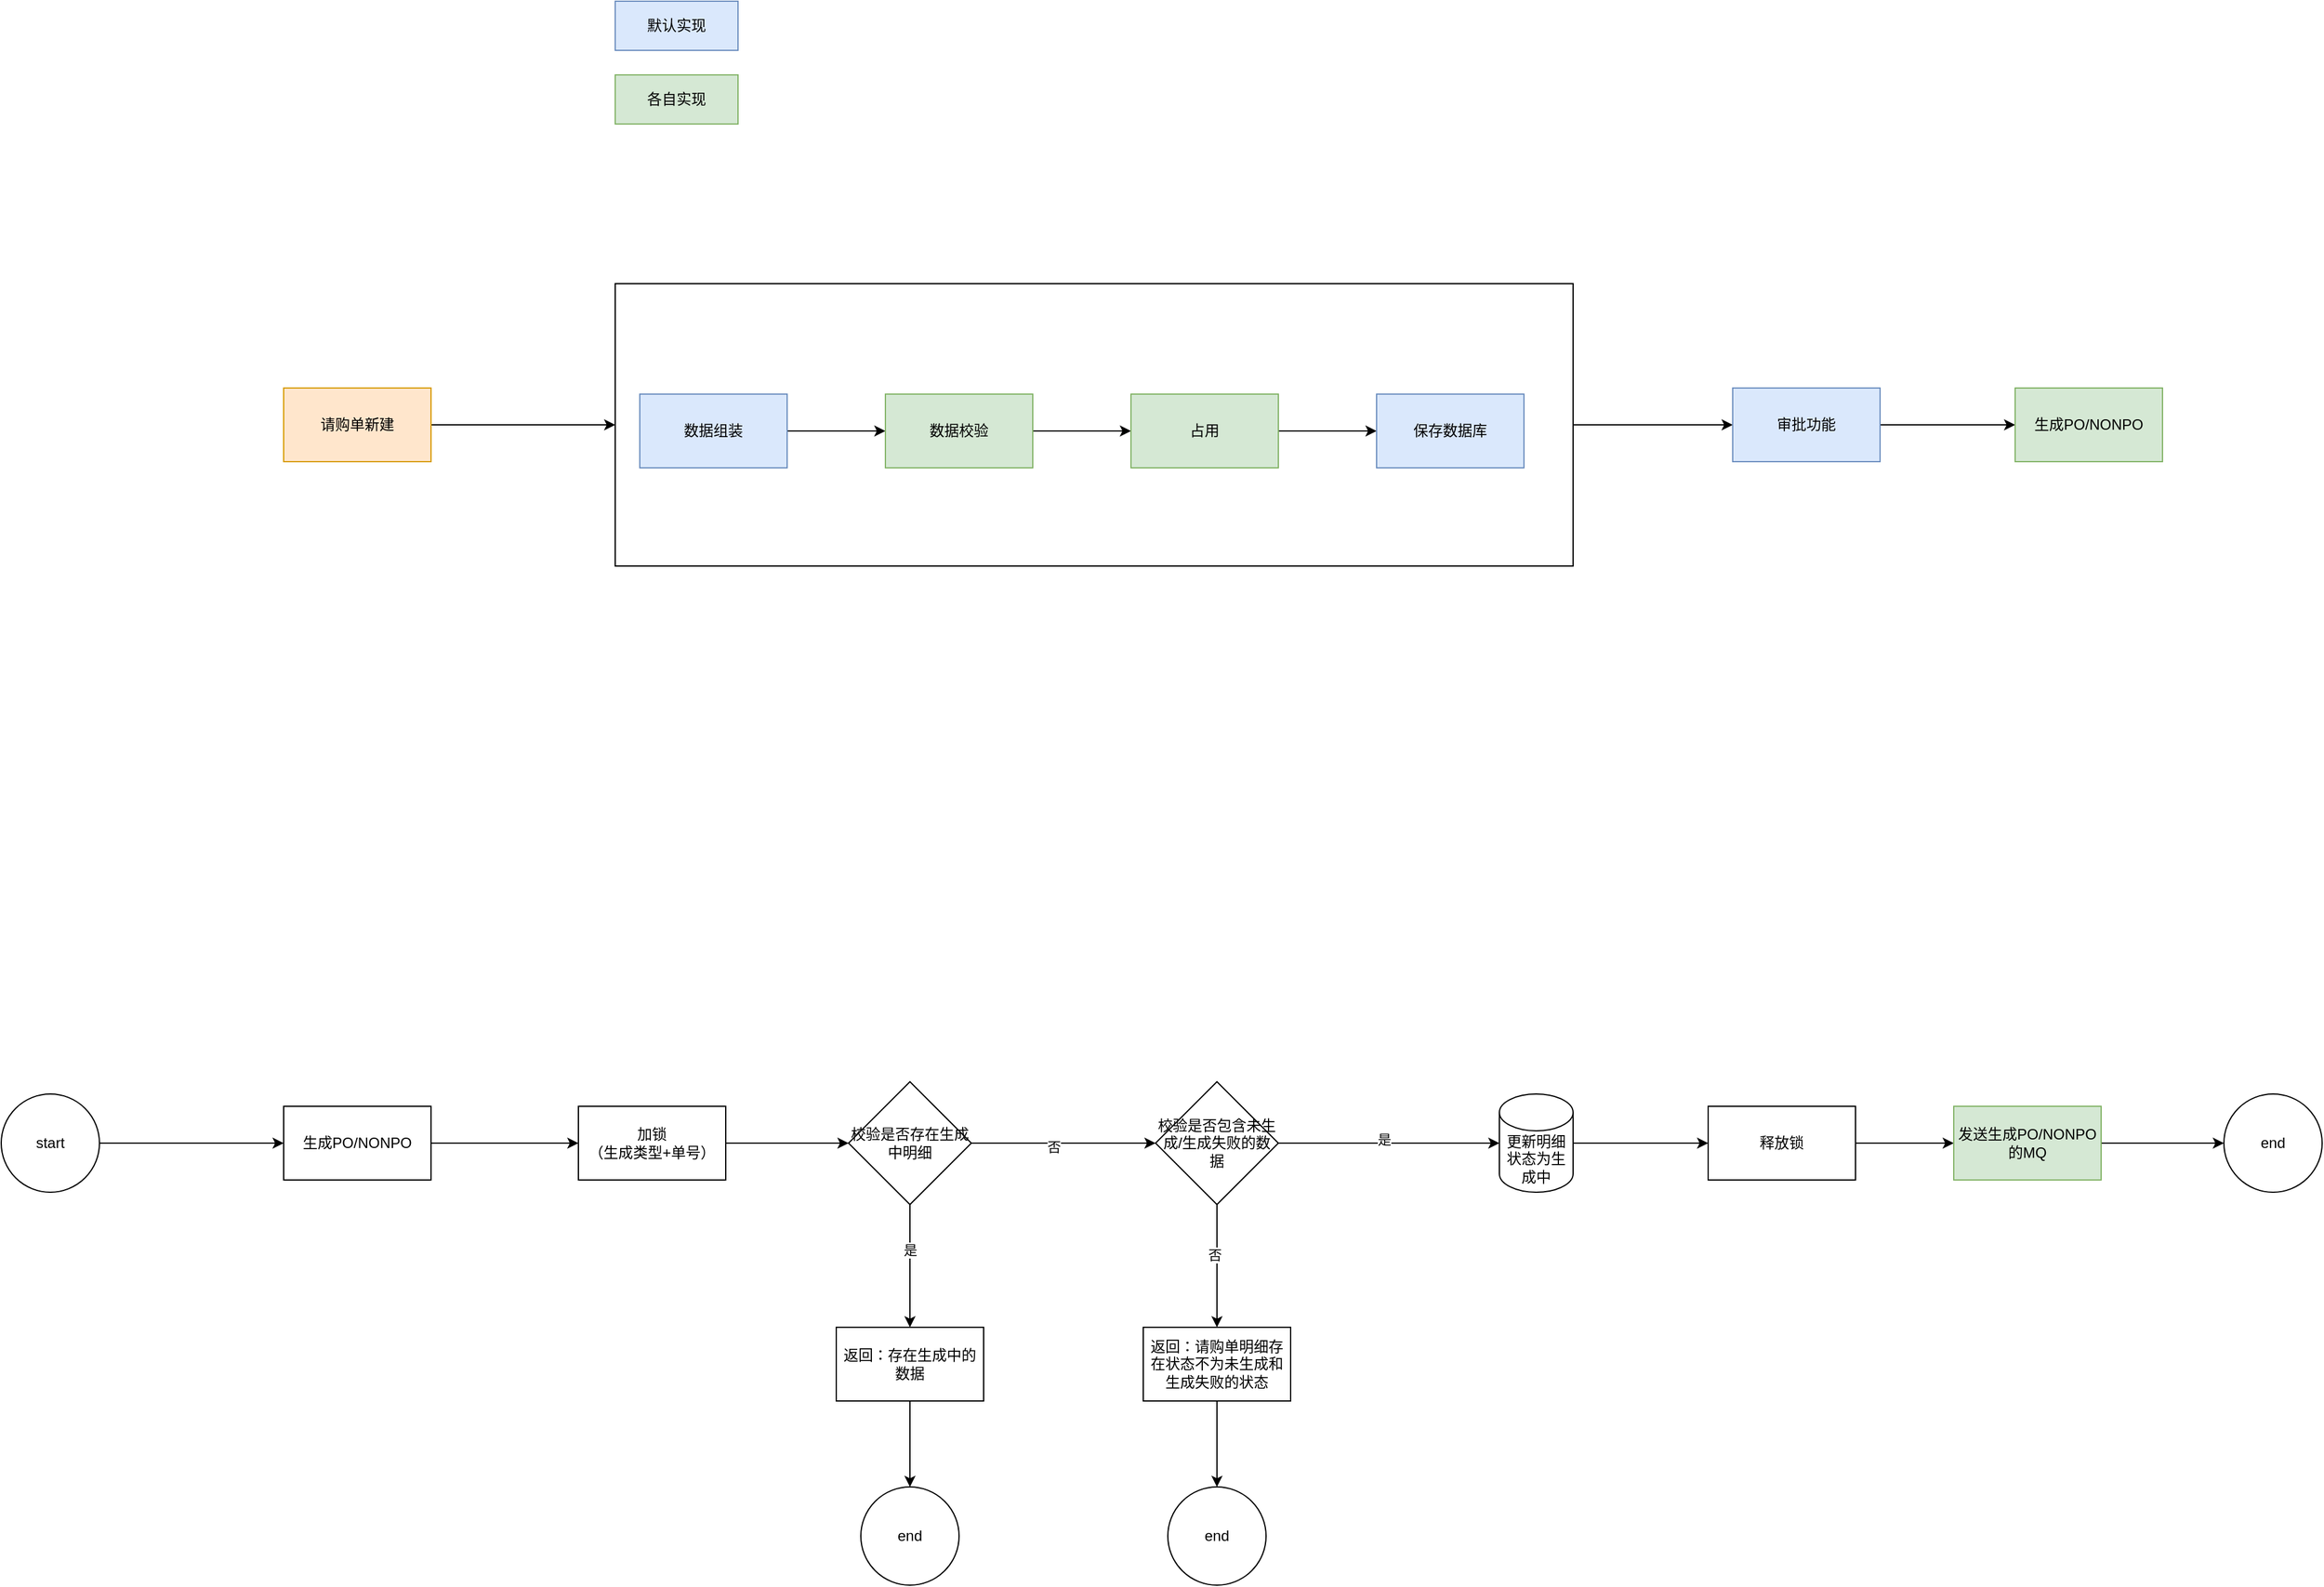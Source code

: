 <mxfile version="24.8.9">
  <diagram name="第 1 页" id="JXnIU_DrBUe-_veb-TD0">
    <mxGraphModel dx="1434" dy="841" grid="1" gridSize="10" guides="1" tooltips="1" connect="1" arrows="1" fold="1" page="1" pageScale="1" pageWidth="5000" pageHeight="20000" math="0" shadow="0">
      <root>
        <mxCell id="0" />
        <mxCell id="1" parent="0" />
        <mxCell id="2ebU4Iv7HjetAfFLnInL-17" value="" style="edgeStyle=orthogonalEdgeStyle;rounded=0;orthogonalLoop=1;jettySize=auto;html=1;" edge="1" parent="1" source="2ebU4Iv7HjetAfFLnInL-1" target="2ebU4Iv7HjetAfFLnInL-16">
          <mxGeometry relative="1" as="geometry" />
        </mxCell>
        <mxCell id="2ebU4Iv7HjetAfFLnInL-1" value="" style="rounded=0;whiteSpace=wrap;html=1;fillColor=none;" vertex="1" parent="1">
          <mxGeometry x="750" y="360" width="780" height="230" as="geometry" />
        </mxCell>
        <mxCell id="2ebU4Iv7HjetAfFLnInL-5" value="" style="edgeStyle=orthogonalEdgeStyle;rounded=0;orthogonalLoop=1;jettySize=auto;html=1;" edge="1" parent="1" source="2ebU4Iv7HjetAfFLnInL-3" target="2ebU4Iv7HjetAfFLnInL-4">
          <mxGeometry relative="1" as="geometry" />
        </mxCell>
        <mxCell id="2ebU4Iv7HjetAfFLnInL-3" value="数据组装" style="rounded=0;whiteSpace=wrap;html=1;fillColor=#dae8fc;strokeColor=#6c8ebf;" vertex="1" parent="1">
          <mxGeometry x="770" y="450" width="120" height="60" as="geometry" />
        </mxCell>
        <mxCell id="2ebU4Iv7HjetAfFLnInL-7" value="" style="edgeStyle=orthogonalEdgeStyle;rounded=0;orthogonalLoop=1;jettySize=auto;html=1;" edge="1" parent="1" source="2ebU4Iv7HjetAfFLnInL-4" target="2ebU4Iv7HjetAfFLnInL-6">
          <mxGeometry relative="1" as="geometry" />
        </mxCell>
        <mxCell id="2ebU4Iv7HjetAfFLnInL-4" value="数据校验" style="rounded=0;whiteSpace=wrap;html=1;fillColor=#d5e8d4;strokeColor=#82b366;" vertex="1" parent="1">
          <mxGeometry x="970" y="450" width="120" height="60" as="geometry" />
        </mxCell>
        <mxCell id="2ebU4Iv7HjetAfFLnInL-9" value="" style="edgeStyle=orthogonalEdgeStyle;rounded=0;orthogonalLoop=1;jettySize=auto;html=1;" edge="1" parent="1" source="2ebU4Iv7HjetAfFLnInL-6" target="2ebU4Iv7HjetAfFLnInL-8">
          <mxGeometry relative="1" as="geometry" />
        </mxCell>
        <mxCell id="2ebU4Iv7HjetAfFLnInL-6" value="占用" style="rounded=0;whiteSpace=wrap;html=1;fillColor=#d5e8d4;strokeColor=#82b366;" vertex="1" parent="1">
          <mxGeometry x="1170" y="450" width="120" height="60" as="geometry" />
        </mxCell>
        <mxCell id="2ebU4Iv7HjetAfFLnInL-8" value="保存数据库" style="rounded=0;whiteSpace=wrap;html=1;fillColor=#dae8fc;strokeColor=#6c8ebf;" vertex="1" parent="1">
          <mxGeometry x="1370" y="450" width="120" height="60" as="geometry" />
        </mxCell>
        <mxCell id="2ebU4Iv7HjetAfFLnInL-10" value="默认实现" style="rounded=0;whiteSpace=wrap;html=1;fillColor=#dae8fc;strokeColor=#6c8ebf;" vertex="1" parent="1">
          <mxGeometry x="750" y="130" width="100" height="40" as="geometry" />
        </mxCell>
        <mxCell id="2ebU4Iv7HjetAfFLnInL-11" value="各自实现" style="rounded=0;whiteSpace=wrap;html=1;fillColor=#d5e8d4;strokeColor=#82b366;" vertex="1" parent="1">
          <mxGeometry x="750" y="190" width="100" height="40" as="geometry" />
        </mxCell>
        <mxCell id="2ebU4Iv7HjetAfFLnInL-13" style="edgeStyle=orthogonalEdgeStyle;rounded=0;orthogonalLoop=1;jettySize=auto;html=1;" edge="1" parent="1" source="2ebU4Iv7HjetAfFLnInL-12" target="2ebU4Iv7HjetAfFLnInL-1">
          <mxGeometry relative="1" as="geometry" />
        </mxCell>
        <mxCell id="2ebU4Iv7HjetAfFLnInL-12" value="请购单新建" style="rounded=0;whiteSpace=wrap;html=1;fillColor=#ffe6cc;strokeColor=#d79b00;" vertex="1" parent="1">
          <mxGeometry x="480" y="445" width="120" height="60" as="geometry" />
        </mxCell>
        <mxCell id="2ebU4Iv7HjetAfFLnInL-19" value="" style="edgeStyle=orthogonalEdgeStyle;rounded=0;orthogonalLoop=1;jettySize=auto;html=1;" edge="1" parent="1" source="2ebU4Iv7HjetAfFLnInL-16" target="2ebU4Iv7HjetAfFLnInL-18">
          <mxGeometry relative="1" as="geometry" />
        </mxCell>
        <mxCell id="2ebU4Iv7HjetAfFLnInL-16" value="审批功能" style="whiteSpace=wrap;html=1;rounded=0;fillColor=#dae8fc;strokeColor=#6c8ebf;" vertex="1" parent="1">
          <mxGeometry x="1660" y="445" width="120" height="60" as="geometry" />
        </mxCell>
        <mxCell id="2ebU4Iv7HjetAfFLnInL-18" value="生成PO/NONPO" style="whiteSpace=wrap;html=1;rounded=0;fillColor=#d5e8d4;strokeColor=#82b366;" vertex="1" parent="1">
          <mxGeometry x="1890" y="445" width="120" height="60" as="geometry" />
        </mxCell>
        <mxCell id="2ebU4Iv7HjetAfFLnInL-22" value="" style="edgeStyle=orthogonalEdgeStyle;rounded=0;orthogonalLoop=1;jettySize=auto;html=1;" edge="1" parent="1" source="2ebU4Iv7HjetAfFLnInL-20" target="2ebU4Iv7HjetAfFLnInL-21">
          <mxGeometry relative="1" as="geometry" />
        </mxCell>
        <mxCell id="2ebU4Iv7HjetAfFLnInL-20" value="生成PO/NONPO" style="rounded=0;whiteSpace=wrap;html=1;" vertex="1" parent="1">
          <mxGeometry x="480" y="1030" width="120" height="60" as="geometry" />
        </mxCell>
        <mxCell id="2ebU4Iv7HjetAfFLnInL-26" value="" style="edgeStyle=orthogonalEdgeStyle;rounded=0;orthogonalLoop=1;jettySize=auto;html=1;" edge="1" parent="1" source="2ebU4Iv7HjetAfFLnInL-21" target="2ebU4Iv7HjetAfFLnInL-25">
          <mxGeometry relative="1" as="geometry" />
        </mxCell>
        <mxCell id="2ebU4Iv7HjetAfFLnInL-21" value="加锁&lt;div&gt;（生成类型+单号）&lt;/div&gt;" style="rounded=0;whiteSpace=wrap;html=1;" vertex="1" parent="1">
          <mxGeometry x="720" y="1030" width="120" height="60" as="geometry" />
        </mxCell>
        <mxCell id="2ebU4Iv7HjetAfFLnInL-31" value="" style="edgeStyle=orthogonalEdgeStyle;rounded=0;orthogonalLoop=1;jettySize=auto;html=1;" edge="1" parent="1" source="2ebU4Iv7HjetAfFLnInL-25" target="2ebU4Iv7HjetAfFLnInL-30">
          <mxGeometry relative="1" as="geometry" />
        </mxCell>
        <mxCell id="2ebU4Iv7HjetAfFLnInL-32" value="是" style="edgeLabel;html=1;align=center;verticalAlign=middle;resizable=0;points=[];" vertex="1" connectable="0" parent="2ebU4Iv7HjetAfFLnInL-31">
          <mxGeometry x="-0.267" relative="1" as="geometry">
            <mxPoint as="offset" />
          </mxGeometry>
        </mxCell>
        <mxCell id="2ebU4Iv7HjetAfFLnInL-38" value="" style="edgeStyle=orthogonalEdgeStyle;rounded=0;orthogonalLoop=1;jettySize=auto;html=1;" edge="1" parent="1" source="2ebU4Iv7HjetAfFLnInL-25" target="2ebU4Iv7HjetAfFLnInL-37">
          <mxGeometry relative="1" as="geometry" />
        </mxCell>
        <mxCell id="2ebU4Iv7HjetAfFLnInL-47" value="否" style="edgeLabel;html=1;align=center;verticalAlign=middle;resizable=0;points=[];" vertex="1" connectable="0" parent="2ebU4Iv7HjetAfFLnInL-38">
          <mxGeometry x="-0.107" y="-3" relative="1" as="geometry">
            <mxPoint as="offset" />
          </mxGeometry>
        </mxCell>
        <mxCell id="2ebU4Iv7HjetAfFLnInL-25" value="校验是否存在生成中明细" style="rhombus;whiteSpace=wrap;html=1;rounded=0;" vertex="1" parent="1">
          <mxGeometry x="940" y="1010" width="100" height="100" as="geometry" />
        </mxCell>
        <mxCell id="2ebU4Iv7HjetAfFLnInL-34" value="" style="edgeStyle=orthogonalEdgeStyle;rounded=0;orthogonalLoop=1;jettySize=auto;html=1;" edge="1" parent="1" source="2ebU4Iv7HjetAfFLnInL-30" target="2ebU4Iv7HjetAfFLnInL-33">
          <mxGeometry relative="1" as="geometry" />
        </mxCell>
        <mxCell id="2ebU4Iv7HjetAfFLnInL-30" value="返回：存在生成中的数据" style="whiteSpace=wrap;html=1;rounded=0;" vertex="1" parent="1">
          <mxGeometry x="930" y="1210" width="120" height="60" as="geometry" />
        </mxCell>
        <mxCell id="2ebU4Iv7HjetAfFLnInL-33" value="end" style="ellipse;whiteSpace=wrap;html=1;rounded=0;" vertex="1" parent="1">
          <mxGeometry x="950" y="1340" width="80" height="80" as="geometry" />
        </mxCell>
        <mxCell id="2ebU4Iv7HjetAfFLnInL-36" style="edgeStyle=orthogonalEdgeStyle;rounded=0;orthogonalLoop=1;jettySize=auto;html=1;entryX=0;entryY=0.5;entryDx=0;entryDy=0;" edge="1" parent="1" source="2ebU4Iv7HjetAfFLnInL-35" target="2ebU4Iv7HjetAfFLnInL-20">
          <mxGeometry relative="1" as="geometry" />
        </mxCell>
        <mxCell id="2ebU4Iv7HjetAfFLnInL-35" value="start" style="ellipse;whiteSpace=wrap;html=1;rounded=0;" vertex="1" parent="1">
          <mxGeometry x="250" y="1020" width="80" height="80" as="geometry" />
        </mxCell>
        <mxCell id="2ebU4Iv7HjetAfFLnInL-40" value="" style="edgeStyle=orthogonalEdgeStyle;rounded=0;orthogonalLoop=1;jettySize=auto;html=1;" edge="1" parent="1" source="2ebU4Iv7HjetAfFLnInL-37" target="2ebU4Iv7HjetAfFLnInL-39">
          <mxGeometry relative="1" as="geometry" />
        </mxCell>
        <mxCell id="2ebU4Iv7HjetAfFLnInL-41" value="否" style="edgeLabel;html=1;align=center;verticalAlign=middle;resizable=0;points=[];" vertex="1" connectable="0" parent="2ebU4Iv7HjetAfFLnInL-40">
          <mxGeometry x="-0.18" y="-2" relative="1" as="geometry">
            <mxPoint as="offset" />
          </mxGeometry>
        </mxCell>
        <mxCell id="2ebU4Iv7HjetAfFLnInL-37" value="校验是否包含未生成/生成失败的数据" style="rhombus;whiteSpace=wrap;html=1;rounded=0;" vertex="1" parent="1">
          <mxGeometry x="1190" y="1010" width="100" height="100" as="geometry" />
        </mxCell>
        <mxCell id="2ebU4Iv7HjetAfFLnInL-43" value="" style="edgeStyle=orthogonalEdgeStyle;rounded=0;orthogonalLoop=1;jettySize=auto;html=1;" edge="1" parent="1" source="2ebU4Iv7HjetAfFLnInL-39" target="2ebU4Iv7HjetAfFLnInL-42">
          <mxGeometry relative="1" as="geometry" />
        </mxCell>
        <mxCell id="2ebU4Iv7HjetAfFLnInL-39" value="返回：请购单明细存在状态不为未生成和生成失败的状态" style="whiteSpace=wrap;html=1;rounded=0;" vertex="1" parent="1">
          <mxGeometry x="1180" y="1210" width="120" height="60" as="geometry" />
        </mxCell>
        <mxCell id="2ebU4Iv7HjetAfFLnInL-42" value="end" style="ellipse;whiteSpace=wrap;html=1;rounded=0;" vertex="1" parent="1">
          <mxGeometry x="1200" y="1340" width="80" height="80" as="geometry" />
        </mxCell>
        <mxCell id="2ebU4Iv7HjetAfFLnInL-52" value="" style="edgeStyle=orthogonalEdgeStyle;rounded=0;orthogonalLoop=1;jettySize=auto;html=1;" edge="1" parent="1" source="2ebU4Iv7HjetAfFLnInL-48" target="2ebU4Iv7HjetAfFLnInL-51">
          <mxGeometry relative="1" as="geometry" />
        </mxCell>
        <mxCell id="2ebU4Iv7HjetAfFLnInL-48" value="更新明细状态为生成中" style="shape=cylinder3;whiteSpace=wrap;html=1;boundedLbl=1;backgroundOutline=1;size=15;" vertex="1" parent="1">
          <mxGeometry x="1470" y="1020" width="60" height="80" as="geometry" />
        </mxCell>
        <mxCell id="2ebU4Iv7HjetAfFLnInL-49" style="edgeStyle=orthogonalEdgeStyle;rounded=0;orthogonalLoop=1;jettySize=auto;html=1;entryX=0;entryY=0.5;entryDx=0;entryDy=0;entryPerimeter=0;" edge="1" parent="1" source="2ebU4Iv7HjetAfFLnInL-37" target="2ebU4Iv7HjetAfFLnInL-48">
          <mxGeometry relative="1" as="geometry" />
        </mxCell>
        <mxCell id="2ebU4Iv7HjetAfFLnInL-50" value="是" style="edgeLabel;html=1;align=center;verticalAlign=middle;resizable=0;points=[];" vertex="1" connectable="0" parent="2ebU4Iv7HjetAfFLnInL-49">
          <mxGeometry x="-0.044" y="3" relative="1" as="geometry">
            <mxPoint as="offset" />
          </mxGeometry>
        </mxCell>
        <mxCell id="2ebU4Iv7HjetAfFLnInL-54" value="" style="edgeStyle=orthogonalEdgeStyle;rounded=0;orthogonalLoop=1;jettySize=auto;html=1;" edge="1" parent="1" source="2ebU4Iv7HjetAfFLnInL-51" target="2ebU4Iv7HjetAfFLnInL-53">
          <mxGeometry relative="1" as="geometry" />
        </mxCell>
        <mxCell id="2ebU4Iv7HjetAfFLnInL-51" value="释放锁" style="whiteSpace=wrap;html=1;" vertex="1" parent="1">
          <mxGeometry x="1640" y="1030" width="120" height="60" as="geometry" />
        </mxCell>
        <mxCell id="2ebU4Iv7HjetAfFLnInL-56" value="" style="edgeStyle=orthogonalEdgeStyle;rounded=0;orthogonalLoop=1;jettySize=auto;html=1;" edge="1" parent="1" source="2ebU4Iv7HjetAfFLnInL-53" target="2ebU4Iv7HjetAfFLnInL-55">
          <mxGeometry relative="1" as="geometry" />
        </mxCell>
        <mxCell id="2ebU4Iv7HjetAfFLnInL-53" value="发送生成PO/NONPO的MQ" style="whiteSpace=wrap;html=1;fillColor=#d5e8d4;strokeColor=#82b366;" vertex="1" parent="1">
          <mxGeometry x="1840" y="1030" width="120" height="60" as="geometry" />
        </mxCell>
        <mxCell id="2ebU4Iv7HjetAfFLnInL-55" value="end" style="ellipse;whiteSpace=wrap;html=1;" vertex="1" parent="1">
          <mxGeometry x="2060" y="1020" width="80" height="80" as="geometry" />
        </mxCell>
      </root>
    </mxGraphModel>
  </diagram>
</mxfile>
